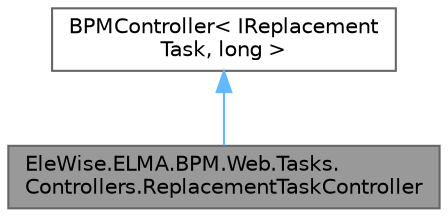digraph "EleWise.ELMA.BPM.Web.Tasks.Controllers.ReplacementTaskController"
{
 // LATEX_PDF_SIZE
  bgcolor="transparent";
  edge [fontname=Helvetica,fontsize=10,labelfontname=Helvetica,labelfontsize=10];
  node [fontname=Helvetica,fontsize=10,shape=box,height=0.2,width=0.4];
  Node1 [id="Node000001",label="EleWise.ELMA.BPM.Web.Tasks.\lControllers.ReplacementTaskController",height=0.2,width=0.4,color="gray40", fillcolor="grey60", style="filled", fontcolor="black",tooltip="Контроллер для задач назначения заместителей"];
  Node2 -> Node1 [id="edge1_Node000001_Node000002",dir="back",color="steelblue1",style="solid",tooltip=" "];
  Node2 [id="Node000002",label="BPMController\< IReplacement\lTask, long \>",height=0.2,width=0.4,color="gray40", fillcolor="white", style="filled",tooltip=" "];
}
